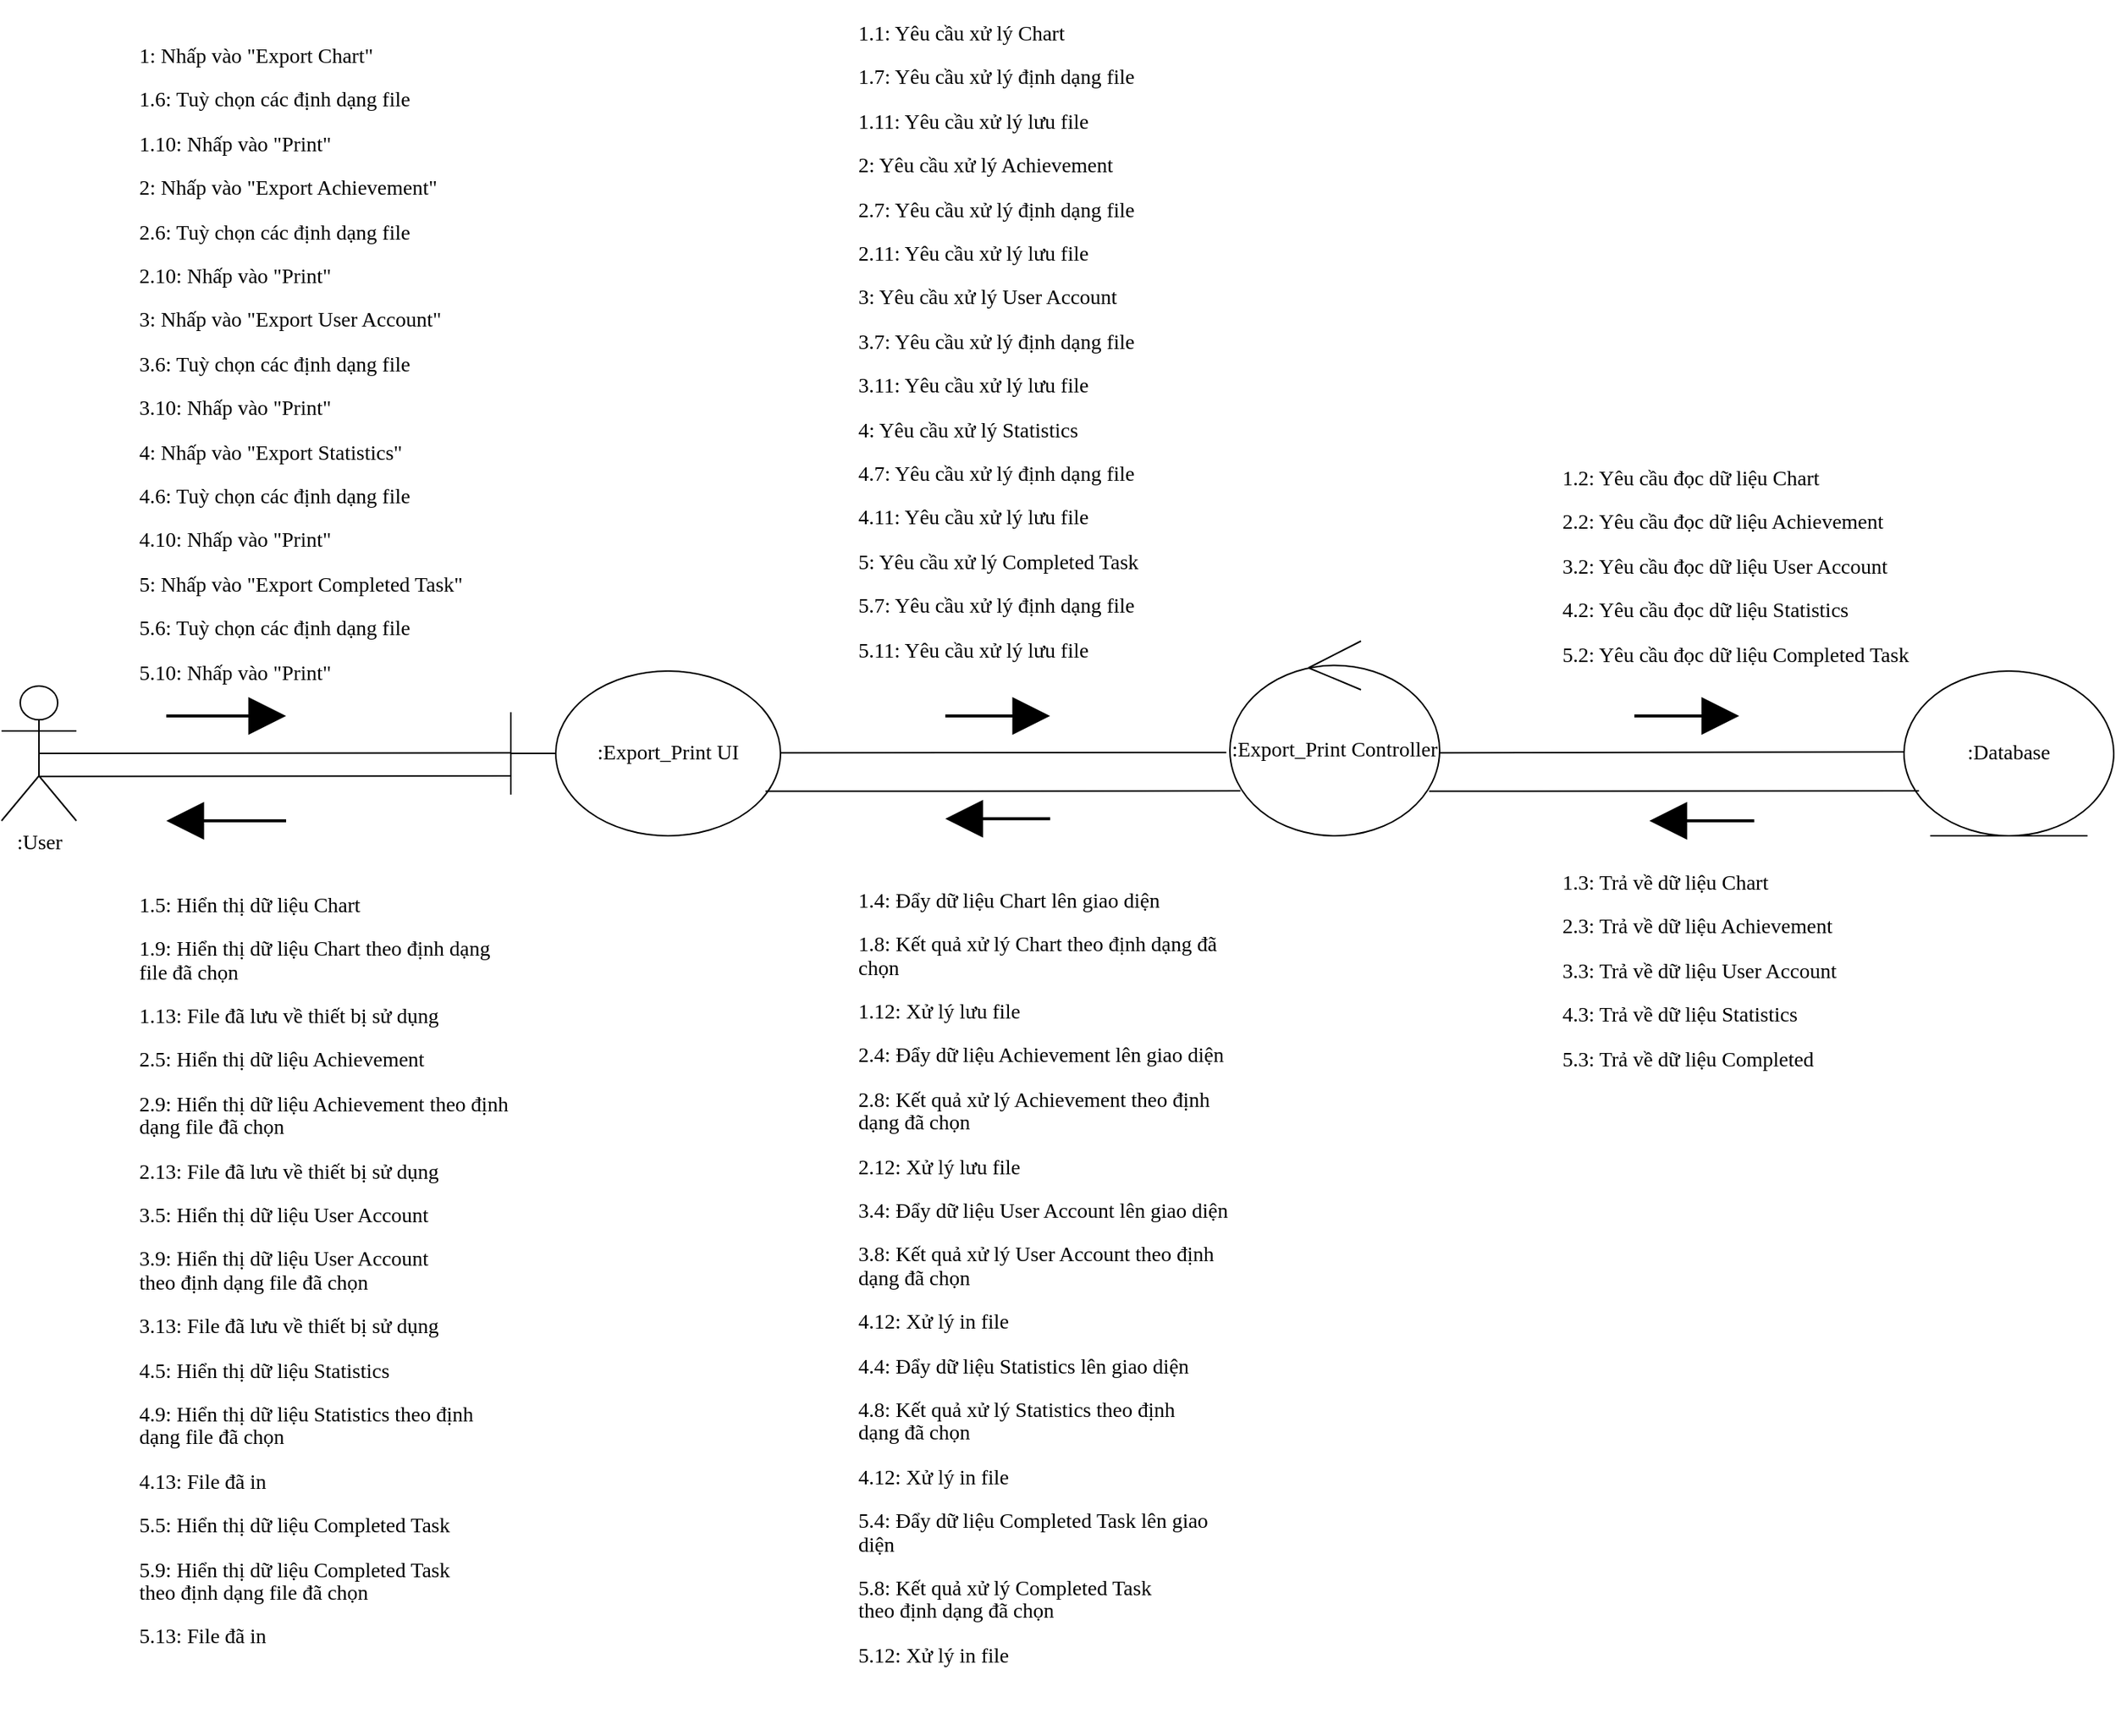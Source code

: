 <mxfile version="13.10.0" type="google"><diagram id="b82yhg4JgxP-x9aRnSmY" name="Page-1"><mxGraphModel dx="1811" dy="1846" grid="1" gridSize="10" guides="1" tooltips="1" connect="1" arrows="1" fold="1" page="1" pageScale="1" pageWidth="827" pageHeight="1169" math="0" shadow="0"><root><mxCell id="0"/><mxCell id="1" parent="0"/><mxCell id="NfLbS12hI2QOXkjNcfR5-2" value=":Database" style="ellipse;shape=umlEntity;whiteSpace=wrap;html=1;fontSize=14;fontFamily=Verdana;" parent="1" vertex="1"><mxGeometry x="1180" y="130" width="140" height="110" as="geometry"/></mxCell><mxCell id="NfLbS12hI2QOXkjNcfR5-3" value=":Export_Print Controller" style="ellipse;shape=umlControl;whiteSpace=wrap;html=1;fontSize=14;fontFamily=Verdana;" parent="1" vertex="1"><mxGeometry x="730" y="110" width="140" height="130" as="geometry"/></mxCell><mxCell id="NfLbS12hI2QOXkjNcfR5-1" value=":Export_Print UI" style="shape=umlBoundary;whiteSpace=wrap;html=1;fontSize=14;fontFamily=Verdana;" parent="1" vertex="1"><mxGeometry x="250" y="130" width="180" height="110" as="geometry"/></mxCell><mxCell id="s1aiCI8nPCor3gkZfsjO-1" value=":User" style="shape=umlActor;verticalLabelPosition=bottom;verticalAlign=top;html=1;outlineConnect=0;fontSize=14;fontFamily=Verdana;" parent="1" vertex="1"><mxGeometry x="-90" y="140" width="50" height="90" as="geometry"/></mxCell><mxCell id="s1aiCI8nPCor3gkZfsjO-21" value="" style="endArrow=none;html=1;fontSize=14;exitX=0.5;exitY=0.5;exitDx=0;exitDy=0;exitPerimeter=0;fontFamily=Verdana;" parent="1" source="s1aiCI8nPCor3gkZfsjO-1" edge="1"><mxGeometry width="50" height="50" relative="1" as="geometry"><mxPoint x="170" y="184.33" as="sourcePoint"/><mxPoint x="250" y="184.66" as="targetPoint"/></mxGeometry></mxCell><mxCell id="s1aiCI8nPCor3gkZfsjO-23" value="" style="endArrow=none;html=1;fontSize=14;exitX=0.5;exitY=0.5;exitDx=0;exitDy=0;exitPerimeter=0;entryX=-0.017;entryY=0.572;entryDx=0;entryDy=0;entryPerimeter=0;fontFamily=Verdana;" parent="1" target="NfLbS12hI2QOXkjNcfR5-3" edge="1"><mxGeometry width="50" height="50" relative="1" as="geometry"><mxPoint x="430" y="184.67" as="sourcePoint"/><mxPoint x="615" y="184.33" as="targetPoint"/></mxGeometry></mxCell><mxCell id="s1aiCI8nPCor3gkZfsjO-27" value="" style="html=1;verticalAlign=bottom;endArrow=block;strokeWidth=2;fontSize=14;endFill=1;targetPerimeterSpacing=0;endSize=20;startSize=6;fontFamily=Verdana;" parent="1" edge="1"><mxGeometry y="30" width="80" relative="1" as="geometry"><mxPoint x="20" y="160" as="sourcePoint"/><mxPoint x="100" y="160" as="targetPoint"/><mxPoint x="-1" as="offset"/></mxGeometry></mxCell><mxCell id="s1aiCI8nPCor3gkZfsjO-28" value="" style="html=1;verticalAlign=bottom;endArrow=block;strokeWidth=2;fontSize=14;endFill=1;targetPerimeterSpacing=0;endSize=20;startSize=6;fontFamily=Verdana;" parent="1" edge="1"><mxGeometry y="30" width="80" relative="1" as="geometry"><mxPoint x="540" y="160" as="sourcePoint"/><mxPoint x="610" y="160" as="targetPoint"/><mxPoint x="-1" as="offset"/></mxGeometry></mxCell><mxCell id="s1aiCI8nPCor3gkZfsjO-29" value="" style="endArrow=none;html=1;fontSize=14;exitX=0.5;exitY=0.5;exitDx=0;exitDy=0;exitPerimeter=0;fontFamily=Verdana;" parent="1" edge="1"><mxGeometry width="50" height="50" relative="1" as="geometry"><mxPoint x="870" y="184.64" as="sourcePoint"/><mxPoint x="1180" y="184" as="targetPoint"/></mxGeometry></mxCell><mxCell id="s1aiCI8nPCor3gkZfsjO-30" value="" style="html=1;verticalAlign=bottom;endArrow=block;strokeWidth=2;fontSize=14;endFill=1;targetPerimeterSpacing=0;endSize=20;startSize=6;fontFamily=Verdana;" parent="1" edge="1"><mxGeometry y="30" width="80" relative="1" as="geometry"><mxPoint x="1000" y="160" as="sourcePoint"/><mxPoint x="1070" y="160" as="targetPoint"/><mxPoint x="-1" as="offset"/></mxGeometry></mxCell><mxCell id="s1aiCI8nPCor3gkZfsjO-34" value="&lt;p style=&quot;line-height: 110%; font-size: 14px;&quot;&gt;1: Nhấp vào &quot;Export Chart&quot;&lt;br style=&quot;font-size: 14px;&quot;&gt;&lt;/p&gt;&lt;p style=&quot;line-height: 110%; font-size: 14px;&quot;&gt;1.6: Tuỳ chọn các&amp;nbsp;định dạng file&lt;/p&gt;&lt;p style=&quot;line-height: 110%; font-size: 14px;&quot;&gt;1.10: Nhấp vào &quot;Print&quot;&lt;/p&gt;&lt;p style=&quot;line-height: 110%; font-size: 14px;&quot;&gt;2: Nhấp vào &quot;Export Achievement&quot;&lt;/p&gt;&lt;p style=&quot;line-height: 110%; font-size: 14px;&quot;&gt;2.6: Tuỳ chọn các&amp;nbsp;định dạng file&lt;/p&gt;&lt;p style=&quot;line-height: 110%; font-size: 14px;&quot;&gt;2.10: Nhấp vào &quot;Print&quot;&lt;/p&gt;&lt;p style=&quot;line-height: 15.4px; font-size: 14px;&quot;&gt;3: Nhấp vào &quot;Export User Account&quot;&lt;/p&gt;&lt;p style=&quot;line-height: 15.4px; font-size: 14px;&quot;&gt;3.6: Tuỳ chọn các&amp;nbsp;định dạng file&lt;/p&gt;&lt;p style=&quot;line-height: 110%; font-size: 14px;&quot;&gt;3.10: Nhấp vào &quot;Print&quot;&lt;br style=&quot;font-size: 14px;&quot;&gt;&lt;/p&gt;&lt;p style=&quot;line-height: 15.4px; font-size: 14px;&quot;&gt;4: Nhấp vào &quot;Export Statistics&quot;&lt;/p&gt;&lt;p style=&quot;line-height: 15.4px; font-size: 14px;&quot;&gt;4.6: Tuỳ chọn các&amp;nbsp;định dạng file&lt;/p&gt;&lt;p style=&quot;line-height: 110%; font-size: 14px;&quot;&gt;4.10: Nhấp vào &quot;Print&quot;&lt;br style=&quot;font-size: 14px;&quot;&gt;&lt;/p&gt;&lt;p style=&quot;line-height: 15.4px; font-size: 14px;&quot;&gt;5: Nhấp vào &quot;Export Completed Task&quot;&lt;/p&gt;&lt;p style=&quot;line-height: 15.4px; font-size: 14px;&quot;&gt;5.6: Tuỳ chọn các&amp;nbsp;định dạng file&lt;/p&gt;&lt;p style=&quot;line-height: 110%; font-size: 14px;&quot;&gt;5.10: Nhấp vào &quot;Print&quot;&lt;br style=&quot;font-size: 14px;&quot;&gt;&lt;/p&gt;" style="text;html=1;strokeColor=none;fillColor=none;align=left;verticalAlign=middle;whiteSpace=wrap;rounded=0;fontFamily=Verdana;fontSize=14;" parent="1" vertex="1"><mxGeometry y="-290" width="280" height="430" as="geometry"/></mxCell><mxCell id="s1aiCI8nPCor3gkZfsjO-35" value="&lt;p style=&quot;line-height: 110%; font-size: 14px;&quot;&gt;1.1: Yêu cầu xử lý Chart&lt;/p&gt;&lt;p style=&quot;line-height: 15.4px; font-size: 14px;&quot;&gt;1.7: Yêu cầu xử lý&amp;nbsp;định dạng file&lt;/p&gt;&lt;p style=&quot;line-height: 15.4px; font-size: 14px;&quot;&gt;1.11: Yêu cầu xử lý lưu file&lt;/p&gt;&lt;p style=&quot;line-height: 15.4px; font-size: 14px;&quot;&gt;2: Yêu cầu xử lý Achievement&lt;br style=&quot;font-size: 14px;&quot;&gt;&lt;/p&gt;&lt;p style=&quot;line-height: 15.4px; font-size: 14px;&quot;&gt;2.7: Yêu cầu xử lý&amp;nbsp;định dạng file&lt;br style=&quot;font-size: 14px;&quot;&gt;&lt;/p&gt;&lt;p style=&quot;line-height: 15.4px; font-size: 14px;&quot;&gt;2.11: Yêu cầu xử lý lưu file&lt;br style=&quot;font-size: 14px;&quot;&gt;&lt;/p&gt;&lt;p style=&quot;line-height: 15.4px; font-size: 14px;&quot;&gt;3: Yêu cầu xử lý User Account&lt;br style=&quot;font-size: 14px;&quot;&gt;&lt;/p&gt;&lt;p style=&quot;line-height: 15.4px; font-size: 14px;&quot;&gt;3.7: Yêu cầu xử lý&amp;nbsp;định dạng file&lt;br style=&quot;font-size: 14px;&quot;&gt;&lt;/p&gt;&lt;p style=&quot;line-height: 15.4px; font-size: 14px;&quot;&gt;3.11: Yêu cầu xử lý lưu file&lt;br style=&quot;font-size: 14px;&quot;&gt;&lt;/p&gt;&lt;p style=&quot;line-height: 15.4px; font-size: 14px;&quot;&gt;4: Yêu cầu xử lý Statistics&lt;br style=&quot;font-size: 14px;&quot;&gt;&lt;/p&gt;&lt;p style=&quot;line-height: 15.4px; font-size: 14px;&quot;&gt;4.7: Yêu cầu xử lý&amp;nbsp;định dạng file&lt;br style=&quot;font-size: 14px;&quot;&gt;&lt;/p&gt;&lt;p style=&quot;line-height: 15.4px; font-size: 14px;&quot;&gt;4.11: Yêu cầu xử lý lưu file&lt;br style=&quot;font-size: 14px;&quot;&gt;&lt;/p&gt;&lt;p style=&quot;line-height: 15.4px; font-size: 14px;&quot;&gt;5: Yêu cầu xử lý Completed Task&lt;br style=&quot;font-size: 14px;&quot;&gt;&lt;/p&gt;&lt;p style=&quot;line-height: 15.4px; font-size: 14px;&quot;&gt;5.7: Yêu cầu xử lý&amp;nbsp;định dạng file&lt;br style=&quot;font-size: 14px;&quot;&gt;&lt;/p&gt;&lt;p style=&quot;line-height: 15.4px; font-size: 14px;&quot;&gt;5.11: Yêu cầu xử lý lưu file&lt;br style=&quot;font-size: 14px;&quot;&gt;&lt;/p&gt;" style="text;html=1;strokeColor=none;fillColor=none;align=left;verticalAlign=middle;whiteSpace=wrap;rounded=0;fontFamily=Verdana;fontSize=14;" parent="1" vertex="1"><mxGeometry x="480" y="-310" width="250" height="440" as="geometry"/></mxCell><mxCell id="s1aiCI8nPCor3gkZfsjO-36" value="&lt;p style=&quot;line-height: 110%; font-size: 14px;&quot;&gt;1.2: Yêu cầu&amp;nbsp;đọc dữ liệu Chart&lt;/p&gt;&lt;p style=&quot;line-height: 110%; font-size: 14px;&quot;&gt;2.2: Yêu cầu&amp;nbsp;đọc dữ liệu Achievement&lt;/p&gt;&lt;p style=&quot;line-height: 110%; font-size: 14px;&quot;&gt;3.2: Yêu cầu&amp;nbsp;đọc dữ liệu User Account&lt;/p&gt;&lt;p style=&quot;line-height: 110%; font-size: 14px;&quot;&gt;4.2: Yêu cầu&amp;nbsp;đọc dữ liệu Statistics&lt;/p&gt;&lt;p style=&quot;line-height: 110%; font-size: 14px;&quot;&gt;5.2: Yêu cầu&amp;nbsp;đọc dữ liệu Completed Task&lt;/p&gt;" style="text;html=1;strokeColor=none;fillColor=none;align=left;verticalAlign=middle;whiteSpace=wrap;rounded=0;fontFamily=Verdana;fontSize=14;" parent="1" vertex="1"><mxGeometry x="950" y="-10" width="300" height="140" as="geometry"/></mxCell><mxCell id="s1aiCI8nPCor3gkZfsjO-37" value="&lt;p style=&quot;line-height: 110%; font-size: 14px;&quot;&gt;1.3: Trả về dữ liệu Chart&lt;/p&gt;&lt;p style=&quot;line-height: 110%; font-size: 14px;&quot;&gt;2.3: Trả về dữ liệu Achievement&lt;br style=&quot;font-size: 14px;&quot;&gt;&lt;/p&gt;&lt;p style=&quot;line-height: 110%; font-size: 14px;&quot;&gt;3.3: Trả về dữ liệu User Account&lt;br style=&quot;font-size: 14px;&quot;&gt;&lt;/p&gt;&lt;p style=&quot;line-height: 110%; font-size: 14px;&quot;&gt;4.3: Trả về dữ liệu Statistics&lt;/p&gt;&lt;p style=&quot;line-height: 110%; font-size: 14px;&quot;&gt;5.3: Trả về dữ liệu Completed&lt;br style=&quot;font-size: 14px;&quot;&gt;&lt;/p&gt;" style="text;html=1;strokeColor=none;fillColor=none;align=left;verticalAlign=middle;whiteSpace=wrap;rounded=0;fontFamily=Verdana;fontSize=14;" parent="1" vertex="1"><mxGeometry x="950" y="260" width="240" height="140" as="geometry"/></mxCell><mxCell id="s1aiCI8nPCor3gkZfsjO-38" value="" style="html=1;verticalAlign=bottom;endArrow=block;strokeWidth=2;fontSize=14;endFill=1;targetPerimeterSpacing=0;endSize=20;startSize=6;fontFamily=Verdana;" parent="1" edge="1"><mxGeometry y="30" width="80" relative="1" as="geometry"><mxPoint x="1080" y="230" as="sourcePoint"/><mxPoint x="1010" y="230" as="targetPoint"/><mxPoint x="-1" as="offset"/></mxGeometry></mxCell><mxCell id="s1aiCI8nPCor3gkZfsjO-39" value="&lt;p style=&quot;line-height: 110%; font-size: 14px;&quot;&gt;1.4:&amp;nbsp;Đẩy dữ liệu Chart lên giao diện&lt;/p&gt;&lt;p style=&quot;line-height: 110%; font-size: 14px;&quot;&gt;1.8: Kết quả xử lý Chart theo&amp;nbsp;định dạng&amp;nbsp;đã chọn&lt;/p&gt;&lt;p style=&quot;line-height: 110%; font-size: 14px;&quot;&gt;1.12: Xử lý lưu file&lt;/p&gt;&lt;p style=&quot;line-height: 15.4px; font-size: 14px;&quot;&gt;2.4:&amp;nbsp;Đẩy dữ liệu Achievement lên giao diện&lt;/p&gt;&lt;p style=&quot;line-height: 15.4px; font-size: 14px;&quot;&gt;2.8: Kết quả xử lý Achievement theo&amp;nbsp;định dạng&amp;nbsp;đã chọn&lt;/p&gt;&lt;p style=&quot;line-height: 15.4px; font-size: 14px;&quot;&gt;2.12: Xử lý lưu file&lt;/p&gt;&lt;p style=&quot;line-height: 15.4px; font-size: 14px;&quot;&gt;3.4:&amp;nbsp;Đẩy dữ liệu User Account lên giao diện&lt;/p&gt;&lt;p style=&quot;line-height: 15.4px; font-size: 14px;&quot;&gt;3.8: Kết quả xử lý User Account theo&amp;nbsp;định dạng&amp;nbsp;đã chọn&lt;/p&gt;&lt;p style=&quot;line-height: 15.4px; font-size: 14px;&quot;&gt;4.12: Xử lý in file&lt;/p&gt;&lt;p style=&quot;line-height: 15.4px; font-size: 14px;&quot;&gt;4.4:&amp;nbsp;Đẩy dữ liệu Statistics lên giao diện&lt;/p&gt;&lt;p style=&quot;line-height: 15.4px; font-size: 14px;&quot;&gt;4.8: Kết quả xử lý Statistics theo&amp;nbsp;định dạng&amp;nbsp;đã chọn&lt;/p&gt;&lt;p style=&quot;line-height: 15.4px; font-size: 14px;&quot;&gt;4.12: Xử lý in file&lt;/p&gt;&lt;p style=&quot;line-height: 15.4px; font-size: 14px;&quot;&gt;5.4:&amp;nbsp;Đẩy dữ liệu Completed Task lên giao diện&lt;/p&gt;&lt;p style=&quot;line-height: 15.4px; font-size: 14px;&quot;&gt;5.8: Kết quả xử lý Completed Task theo&amp;nbsp;định dạng&amp;nbsp;đã chọn&lt;/p&gt;&lt;p style=&quot;line-height: 15.4px; font-size: 14px;&quot;&gt;5.12: Xử lý in file&lt;/p&gt;" style="text;html=1;strokeColor=none;fillColor=none;align=left;verticalAlign=middle;whiteSpace=wrap;rounded=0;fontFamily=Verdana;fontSize=14;" parent="1" vertex="1"><mxGeometry x="480" y="250" width="250" height="570" as="geometry"/></mxCell><mxCell id="s1aiCI8nPCor3gkZfsjO-40" value="" style="html=1;verticalAlign=bottom;endArrow=block;strokeWidth=2;fontSize=14;endFill=1;targetPerimeterSpacing=0;endSize=20;startSize=6;fontFamily=Verdana;" parent="1" edge="1"><mxGeometry y="30" width="80" relative="1" as="geometry"><mxPoint x="610" y="228.67" as="sourcePoint"/><mxPoint x="540" y="228.67" as="targetPoint"/><mxPoint x="-1" as="offset"/></mxGeometry></mxCell><mxCell id="s1aiCI8nPCor3gkZfsjO-41" value="&lt;p style=&quot;line-height: 110%; font-size: 14px;&quot;&gt;1.5: Hiển thị dữ liệu Chart&lt;/p&gt;&lt;p style=&quot;line-height: 110%; font-size: 14px;&quot;&gt;1.9: Hiển thị dữ liệu Chart theo&amp;nbsp;định dạng file&amp;nbsp;đã chọn&lt;/p&gt;&lt;p style=&quot;line-height: 110%; font-size: 14px;&quot;&gt;1.13: File&amp;nbsp;đã lưu về thiết bị sử dụng&lt;/p&gt;&lt;p style=&quot;line-height: 110%; font-size: 14px;&quot;&gt;2.5: Hiển thị dữ liệu Achievement&lt;/p&gt;&lt;p style=&quot;line-height: 110%; font-size: 14px;&quot;&gt;2.9: Hiển thị dữ liệu Achievement theo&amp;nbsp;định dạng file&amp;nbsp;đã chọn&lt;/p&gt;&lt;p style=&quot;line-height: 110%; font-size: 14px;&quot;&gt;2.13: File&amp;nbsp;đã lưu về thiết bị sử dụng&lt;/p&gt;&lt;p style=&quot;line-height: 15.4px; font-size: 14px;&quot;&gt;3.5: Hiển thị dữ liệu User Account&lt;/p&gt;&lt;p style=&quot;line-height: 15.4px; font-size: 14px;&quot;&gt;3.9: Hiển thị dữ liệu User Account theo&amp;nbsp;định dạng file&amp;nbsp;đã chọn&lt;/p&gt;&lt;p style=&quot;line-height: 15.4px; font-size: 14px;&quot;&gt;3.13: File&amp;nbsp;đã lưu về thiết bị sử dụng&lt;/p&gt;&lt;p style=&quot;line-height: 15.4px; font-size: 14px;&quot;&gt;4.5: Hiển thị dữ liệu Statistics&lt;/p&gt;&lt;p style=&quot;line-height: 15.4px; font-size: 14px;&quot;&gt;4.9: Hiển thị dữ liệu Statistics theo&amp;nbsp;định dạng file&amp;nbsp;đã chọn&lt;/p&gt;&lt;p style=&quot;line-height: 15.4px; font-size: 14px;&quot;&gt;4.13: File&amp;nbsp;đã in&lt;/p&gt;&lt;p style=&quot;line-height: 15.4px; font-size: 14px;&quot;&gt;5.5: Hiển thị dữ liệu Completed Task&lt;/p&gt;&lt;p style=&quot;line-height: 15.4px; font-size: 14px;&quot;&gt;5.9: Hiển thị dữ liệu Completed Task theo&amp;nbsp;định dạng file&amp;nbsp;đã chọn&lt;/p&gt;&lt;p style=&quot;line-height: 15.4px; font-size: 14px;&quot;&gt;5.13: File&amp;nbsp;đã in&lt;/p&gt;&lt;p style=&quot;line-height: 110%; font-size: 14px;&quot;&gt;&lt;br style=&quot;font-size: 14px;&quot;&gt;&lt;/p&gt;" style="text;html=1;strokeColor=none;fillColor=none;align=left;verticalAlign=middle;whiteSpace=wrap;rounded=0;fontFamily=Verdana;fontSize=14;" parent="1" vertex="1"><mxGeometry y="250" width="250" height="590" as="geometry"/></mxCell><mxCell id="s1aiCI8nPCor3gkZfsjO-42" value="" style="html=1;verticalAlign=bottom;endArrow=block;strokeWidth=2;fontSize=14;endFill=1;targetPerimeterSpacing=0;endSize=20;startSize=6;fontFamily=Verdana;" parent="1" edge="1"><mxGeometry y="30" width="80" relative="1" as="geometry"><mxPoint x="100" y="230" as="sourcePoint"/><mxPoint x="20" y="230" as="targetPoint"/><mxPoint x="-1" as="offset"/></mxGeometry></mxCell><mxCell id="s1aiCI8nPCor3gkZfsjO-43" value="" style="endArrow=none;html=1;fontSize=14;exitX=0.5;exitY=0.5;exitDx=0;exitDy=0;exitPerimeter=0;fontFamily=Verdana;" parent="1" edge="1"><mxGeometry width="50" height="50" relative="1" as="geometry"><mxPoint x="-65" y="200.34" as="sourcePoint"/><mxPoint x="250" y="200.0" as="targetPoint"/></mxGeometry></mxCell><mxCell id="s1aiCI8nPCor3gkZfsjO-44" value="" style="endArrow=none;html=1;fontSize=14;exitX=0.5;exitY=0.5;exitDx=0;exitDy=0;exitPerimeter=0;fontFamily=Verdana;" parent="1" edge="1"><mxGeometry width="50" height="50" relative="1" as="geometry"><mxPoint x="420" y="210.31" as="sourcePoint"/><mxPoint x="737" y="210" as="targetPoint"/></mxGeometry></mxCell><mxCell id="s1aiCI8nPCor3gkZfsjO-45" value="" style="endArrow=none;html=1;fontSize=14;exitX=0.5;exitY=0.5;exitDx=0;exitDy=0;exitPerimeter=0;fontFamily=Verdana;" parent="1" edge="1"><mxGeometry width="50" height="50" relative="1" as="geometry"><mxPoint x="863" y="210.31" as="sourcePoint"/><mxPoint x="1190" y="210" as="targetPoint"/></mxGeometry></mxCell></root></mxGraphModel></diagram></mxfile>